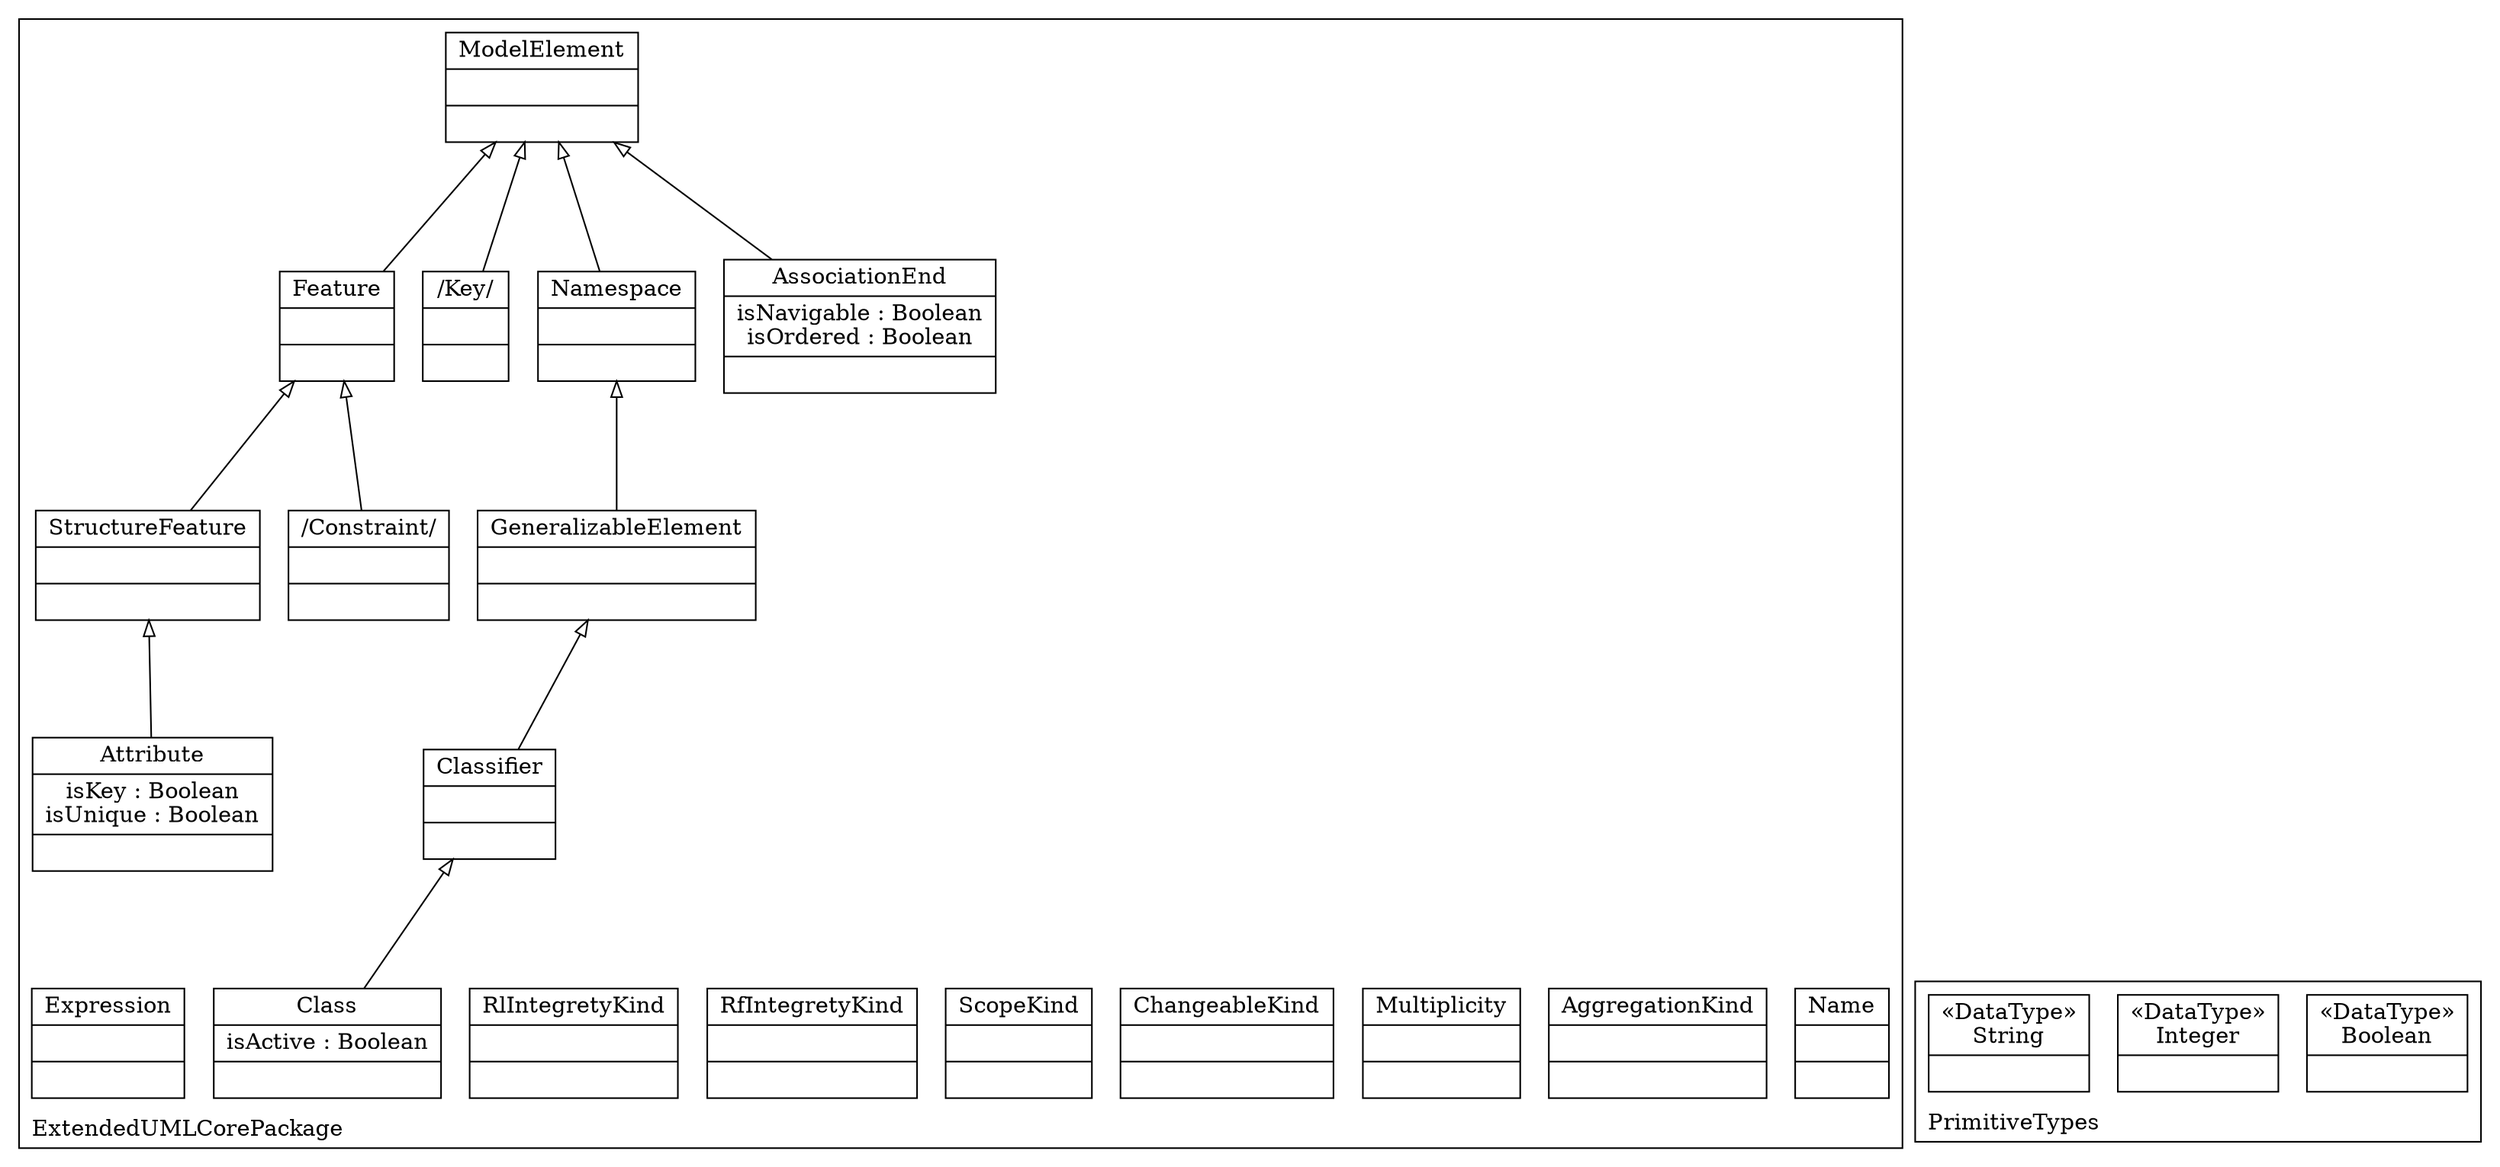 digraph "KM3 Model in DOT" {
graph[rankdir=BT,labeljust=l,labelloc=t,nodeSep=0.75,compound=true];
 subgraph "cluster_ExtendedUMLCorePackage"{
labelloc=t
color=black
label=ExtendedUMLCorePackage
 node[shape=record];
ModelElement[label="{ModelElement| | }"]
;
 node[shape=record];
Name[label="{Name| | }"]
;
 node[shape=record];
AssociationEnd[label="{AssociationEnd|isNavigable : Boolean\nisOrdered : Boolean| }"]
 AssociationEnd->ModelElement[arrowhead=onormal,group=ModelElement,minlen=2,constraint=true,]
;
 node[shape=record];
AggregationKind[label="{AggregationKind| | }"]
;
 node[shape=record];
Multiplicity[label="{Multiplicity| | }"]
;
 node[shape=record];
ChangeableKind[label="{ChangeableKind| | }"]
;
 node[shape=record];
ScopeKind[label="{ScopeKind| | }"]
;
 node[shape=record];
RfIntegretyKind[label="{RfIntegretyKind| | }"]
;
 node[shape=record];
RlIntegretyKind[label="{RlIntegretyKind| | }"]
;
 node[shape=record];
Namespace[label="{Namespace| | }"]
 Namespace->ModelElement[arrowhead=onormal,group=ModelElement,minlen=2,constraint=true,]
;
 node[shape=record];
GeneralizableElement[label="{GeneralizableElement| | }"]
 GeneralizableElement->Namespace[arrowhead=onormal,group=Namespace,minlen=2,constraint=true,]
;
 node[shape=record];
Classifier[label="{Classifier| | }"]
 Classifier->GeneralizableElement[arrowhead=onormal,group=GeneralizableElement,minlen=2,constraint=true,]
;
 node[shape=record];
Class[label="{Class|isActive : Boolean| }"]
 Class->Classifier[arrowhead=onormal,group=Classifier,minlen=2,constraint=true,]
;
 node[shape=record];
Key[label="{/Key/| | }"]
 Key->ModelElement[arrowhead=onormal,group=ModelElement,minlen=2,constraint=true,]
;
 node[shape=record];
Feature[label="{Feature| | }"]
 Feature->ModelElement[arrowhead=onormal,group=ModelElement,minlen=2,constraint=true,]
;
 node[shape=record];
StructureFeature[label="{StructureFeature| | }"]
 StructureFeature->Feature[arrowhead=onormal,group=Feature,minlen=2,constraint=true,]
;
 node[shape=record];
Constraint[label="{/Constraint/| | }"]
 Constraint->Feature[arrowhead=onormal,group=Feature,minlen=2,constraint=true,]
;
 node[shape=record];
Attribute[label="{Attribute|isKey : Boolean\nisUnique : Boolean| }"]
 Attribute->StructureFeature[arrowhead=onormal,group=StructureFeature,minlen=2,constraint=true,]
;
 node[shape=record];
Expression[label="{Expression| | }"]
;

} subgraph "cluster_PrimitiveTypes"{
labelloc=t
color=black
label=PrimitiveTypes
 node[shape=record];
Boolean[label="{&#171;DataType&#187;\nBoolean|}"]
;
 node[shape=record];
Integer[label="{&#171;DataType&#187;\nInteger|}"]
;
 node[shape=record];
String[label="{&#171;DataType&#187;\nString|}"]
;

}
}